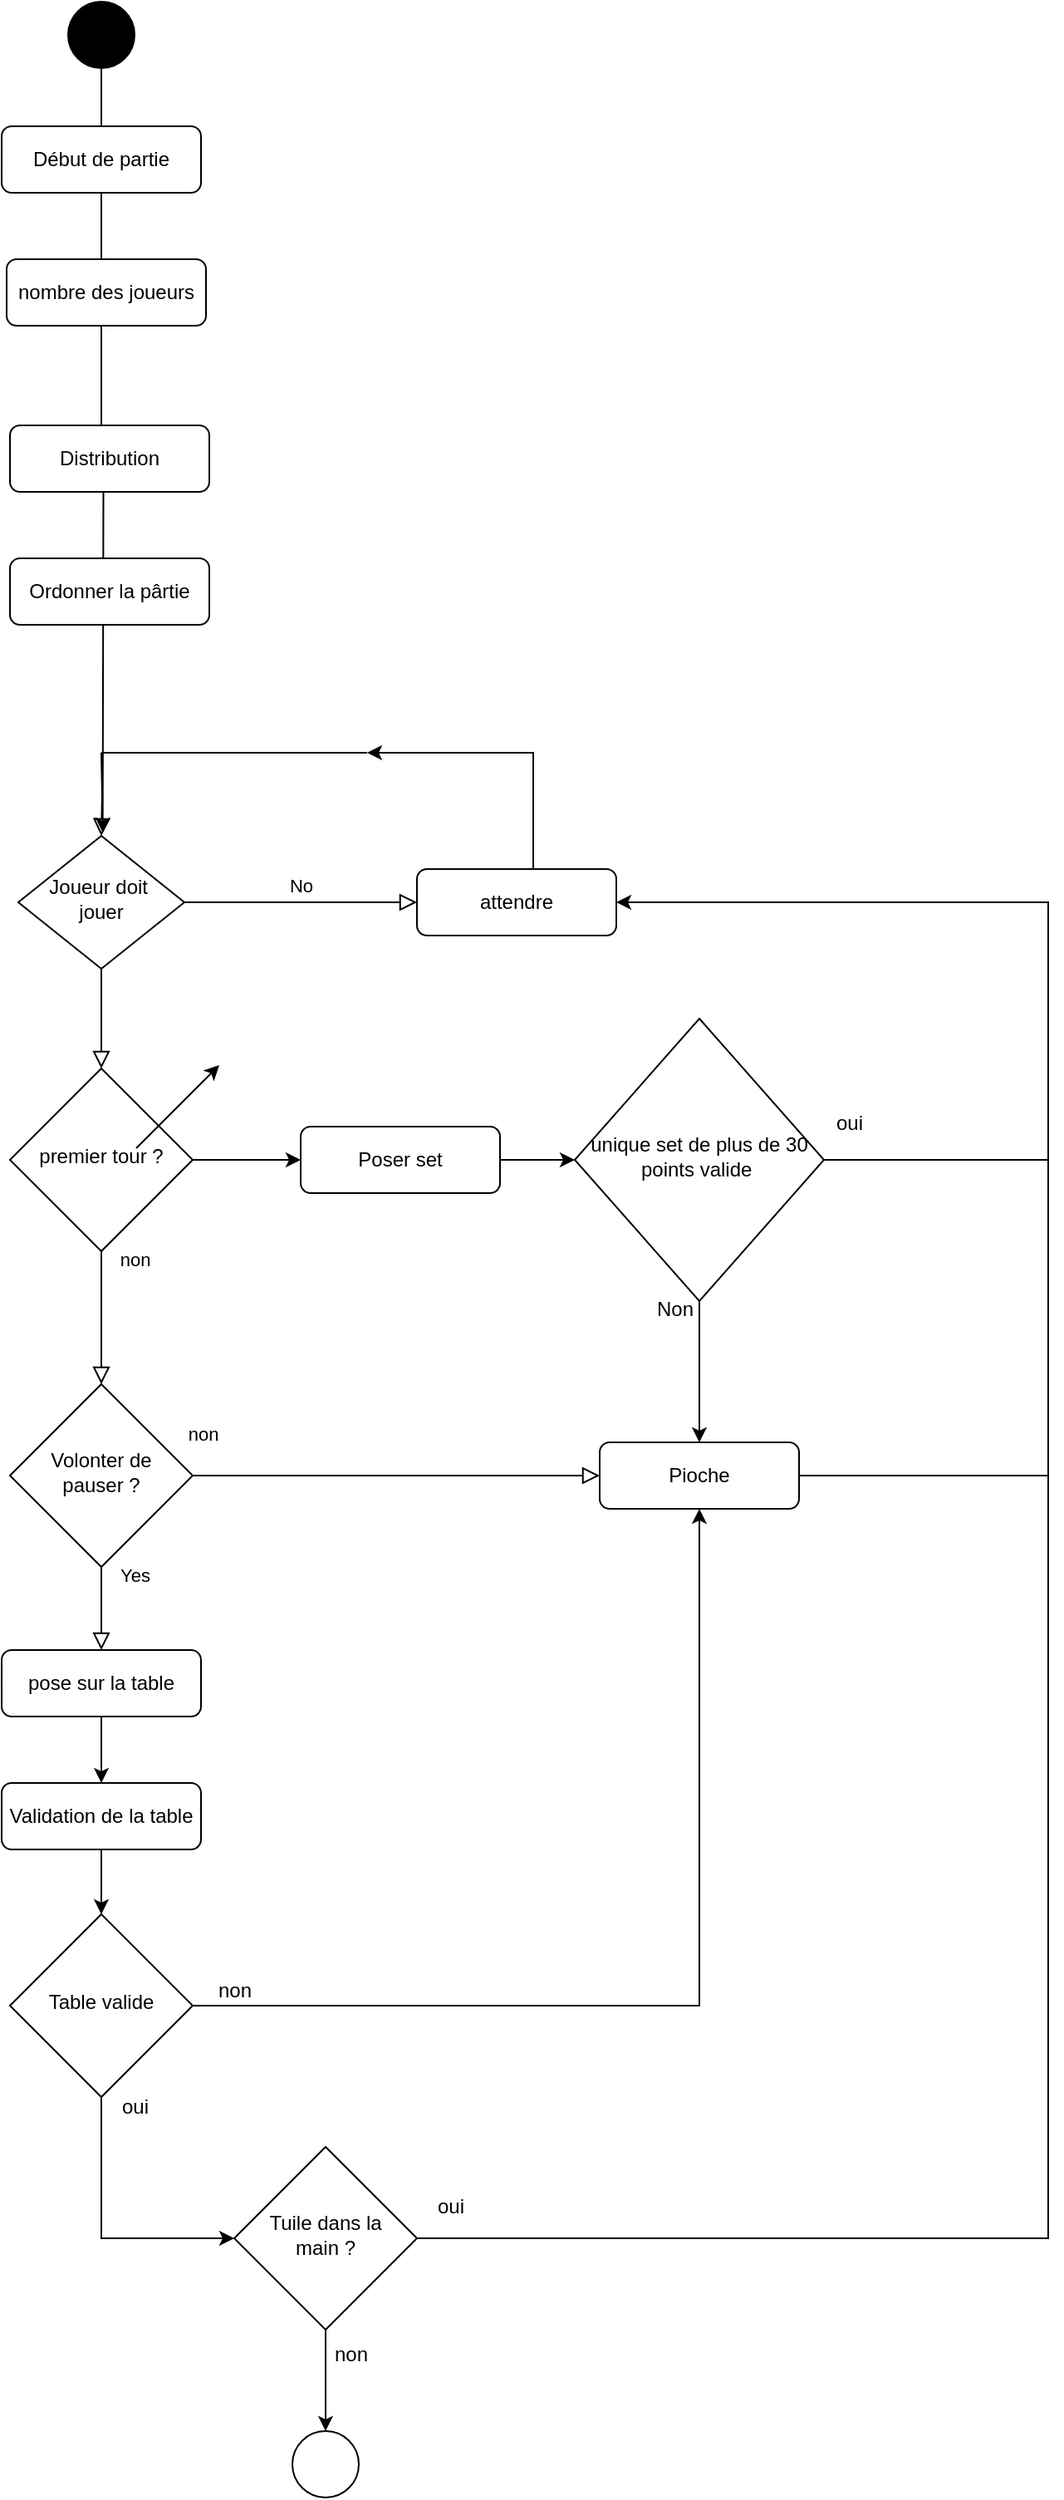 <mxfile version="24.7.17">
  <diagram id="C5RBs43oDa-KdzZeNtuy" name="Page-1">
    <mxGraphModel dx="2582" dy="1509" grid="1" gridSize="10" guides="1" tooltips="1" connect="1" arrows="0" fold="1" page="1" pageScale="1" pageWidth="827" pageHeight="1169" math="0" shadow="0">
      <root>
        <mxCell id="WIyWlLk6GJQsqaUBKTNV-0" />
        <mxCell id="WIyWlLk6GJQsqaUBKTNV-1" parent="WIyWlLk6GJQsqaUBKTNV-0" />
        <mxCell id="WIyWlLk6GJQsqaUBKTNV-2" value="" style="rounded=0;html=1;jettySize=auto;orthogonalLoop=1;fontSize=11;endArrow=block;endFill=0;endSize=8;strokeWidth=1;shadow=0;labelBackgroundColor=none;edgeStyle=orthogonalEdgeStyle;" parent="WIyWlLk6GJQsqaUBKTNV-1" target="WIyWlLk6GJQsqaUBKTNV-6" edge="1">
          <mxGeometry relative="1" as="geometry">
            <mxPoint x="159" y="512" as="sourcePoint" />
          </mxGeometry>
        </mxCell>
        <mxCell id="WIyWlLk6GJQsqaUBKTNV-4" value="non" style="rounded=0;html=1;jettySize=auto;orthogonalLoop=1;fontSize=11;endArrow=block;endFill=0;endSize=8;strokeWidth=1;shadow=0;labelBackgroundColor=none;edgeStyle=orthogonalEdgeStyle;" parent="WIyWlLk6GJQsqaUBKTNV-1" source="tHZ1R3sbHxkFijD3upq8-24" target="WIyWlLk6GJQsqaUBKTNV-10" edge="1">
          <mxGeometry x="-0.884" y="20" relative="1" as="geometry">
            <mxPoint as="offset" />
          </mxGeometry>
        </mxCell>
        <mxCell id="WIyWlLk6GJQsqaUBKTNV-5" value="No" style="edgeStyle=orthogonalEdgeStyle;rounded=0;html=1;jettySize=auto;orthogonalLoop=1;fontSize=11;endArrow=block;endFill=0;endSize=8;strokeWidth=1;shadow=0;labelBackgroundColor=none;" parent="WIyWlLk6GJQsqaUBKTNV-1" source="WIyWlLk6GJQsqaUBKTNV-6" target="WIyWlLk6GJQsqaUBKTNV-7" edge="1">
          <mxGeometry y="10" relative="1" as="geometry">
            <mxPoint as="offset" />
          </mxGeometry>
        </mxCell>
        <mxCell id="WIyWlLk6GJQsqaUBKTNV-6" value="Joueur doit&amp;nbsp;&lt;div&gt;jouer&lt;/div&gt;" style="rhombus;whiteSpace=wrap;html=1;shadow=0;fontFamily=Helvetica;fontSize=12;align=center;strokeWidth=1;spacing=6;spacingTop=-4;" parent="WIyWlLk6GJQsqaUBKTNV-1" vertex="1">
          <mxGeometry x="109" y="562" width="100" height="80" as="geometry" />
        </mxCell>
        <mxCell id="tHZ1R3sbHxkFijD3upq8-2" style="edgeStyle=orthogonalEdgeStyle;rounded=0;orthogonalLoop=1;jettySize=auto;html=1;" edge="1" parent="WIyWlLk6GJQsqaUBKTNV-1" source="WIyWlLk6GJQsqaUBKTNV-7">
          <mxGeometry relative="1" as="geometry">
            <mxPoint x="319" y="512" as="targetPoint" />
            <Array as="points">
              <mxPoint x="419" y="512" />
            </Array>
          </mxGeometry>
        </mxCell>
        <mxCell id="WIyWlLk6GJQsqaUBKTNV-7" value="attendre" style="rounded=1;whiteSpace=wrap;html=1;fontSize=12;glass=0;strokeWidth=1;shadow=0;" parent="WIyWlLk6GJQsqaUBKTNV-1" vertex="1">
          <mxGeometry x="349" y="582" width="120" height="40" as="geometry" />
        </mxCell>
        <mxCell id="WIyWlLk6GJQsqaUBKTNV-8" value="non" style="rounded=0;html=1;jettySize=auto;orthogonalLoop=1;fontSize=11;endArrow=block;endFill=0;endSize=8;strokeWidth=1;shadow=0;labelBackgroundColor=none;edgeStyle=orthogonalEdgeStyle;" parent="WIyWlLk6GJQsqaUBKTNV-1" source="WIyWlLk6GJQsqaUBKTNV-10" target="WIyWlLk6GJQsqaUBKTNV-11" edge="1">
          <mxGeometry x="-0.959" y="25" relative="1" as="geometry">
            <mxPoint x="1" as="offset" />
            <Array as="points">
              <mxPoint x="419" y="947" />
              <mxPoint x="419" y="947" />
            </Array>
          </mxGeometry>
        </mxCell>
        <mxCell id="WIyWlLk6GJQsqaUBKTNV-9" value="Yes" style="edgeStyle=orthogonalEdgeStyle;rounded=0;html=1;jettySize=auto;orthogonalLoop=1;fontSize=11;endArrow=block;endFill=0;endSize=8;strokeWidth=1;shadow=0;labelBackgroundColor=none;" parent="WIyWlLk6GJQsqaUBKTNV-1" source="WIyWlLk6GJQsqaUBKTNV-10" target="WIyWlLk6GJQsqaUBKTNV-12" edge="1">
          <mxGeometry x="-0.818" y="20" relative="1" as="geometry">
            <mxPoint as="offset" />
          </mxGeometry>
        </mxCell>
        <mxCell id="WIyWlLk6GJQsqaUBKTNV-10" value="Volonter de pauser ?" style="rhombus;whiteSpace=wrap;html=1;shadow=0;fontFamily=Helvetica;fontSize=12;align=center;strokeWidth=1;spacing=6;spacingTop=-4;" parent="WIyWlLk6GJQsqaUBKTNV-1" vertex="1">
          <mxGeometry x="104" y="892" width="110" height="110" as="geometry" />
        </mxCell>
        <mxCell id="tHZ1R3sbHxkFijD3upq8-30" style="rounded=0;orthogonalLoop=1;jettySize=auto;html=1;endArrow=none;endFill=0;" edge="1" parent="WIyWlLk6GJQsqaUBKTNV-1" source="WIyWlLk6GJQsqaUBKTNV-11">
          <mxGeometry relative="1" as="geometry">
            <mxPoint x="729" y="947" as="targetPoint" />
          </mxGeometry>
        </mxCell>
        <mxCell id="WIyWlLk6GJQsqaUBKTNV-11" value="Pioche" style="rounded=1;whiteSpace=wrap;html=1;fontSize=12;glass=0;strokeWidth=1;shadow=0;" parent="WIyWlLk6GJQsqaUBKTNV-1" vertex="1">
          <mxGeometry x="459" y="927" width="120" height="40" as="geometry" />
        </mxCell>
        <mxCell id="tHZ1R3sbHxkFijD3upq8-7" style="edgeStyle=orthogonalEdgeStyle;rounded=0;orthogonalLoop=1;jettySize=auto;html=1;entryX=0.5;entryY=0;entryDx=0;entryDy=0;" edge="1" parent="WIyWlLk6GJQsqaUBKTNV-1" source="tHZ1R3sbHxkFijD3upq8-21" target="tHZ1R3sbHxkFijD3upq8-6">
          <mxGeometry relative="1" as="geometry">
            <mxPoint x="159" y="1202" as="targetPoint" />
          </mxGeometry>
        </mxCell>
        <mxCell id="WIyWlLk6GJQsqaUBKTNV-12" value="pose sur la table" style="rounded=1;whiteSpace=wrap;html=1;fontSize=12;glass=0;strokeWidth=1;shadow=0;" parent="WIyWlLk6GJQsqaUBKTNV-1" vertex="1">
          <mxGeometry x="99" y="1052" width="120" height="40" as="geometry" />
        </mxCell>
        <mxCell id="tHZ1R3sbHxkFijD3upq8-1" value="" style="endArrow=none;html=1;rounded=0;" edge="1" parent="WIyWlLk6GJQsqaUBKTNV-1">
          <mxGeometry width="50" height="50" relative="1" as="geometry">
            <mxPoint x="159" y="512" as="sourcePoint" />
            <mxPoint x="319" y="512" as="targetPoint" />
          </mxGeometry>
        </mxCell>
        <mxCell id="tHZ1R3sbHxkFijD3upq8-41" style="edgeStyle=orthogonalEdgeStyle;rounded=0;orthogonalLoop=1;jettySize=auto;html=1;exitX=0.5;exitY=1;exitDx=0;exitDy=0;" edge="1" parent="WIyWlLk6GJQsqaUBKTNV-1" source="tHZ1R3sbHxkFijD3upq8-4">
          <mxGeometry relative="1" as="geometry">
            <mxPoint x="159.818" y="560" as="targetPoint" />
          </mxGeometry>
        </mxCell>
        <mxCell id="tHZ1R3sbHxkFijD3upq8-4" value="" style="ellipse;whiteSpace=wrap;html=1;aspect=fixed;fillColor=#000000;" vertex="1" parent="WIyWlLk6GJQsqaUBKTNV-1">
          <mxGeometry x="139" y="60" width="40" height="40" as="geometry" />
        </mxCell>
        <mxCell id="tHZ1R3sbHxkFijD3upq8-9" style="edgeStyle=orthogonalEdgeStyle;rounded=0;orthogonalLoop=1;jettySize=auto;html=1;entryX=0.5;entryY=1;entryDx=0;entryDy=0;" edge="1" parent="WIyWlLk6GJQsqaUBKTNV-1" source="tHZ1R3sbHxkFijD3upq8-6" target="WIyWlLk6GJQsqaUBKTNV-11">
          <mxGeometry relative="1" as="geometry">
            <mxPoint x="-41" y="1132" as="targetPoint" />
            <Array as="points">
              <mxPoint x="519" y="1266" />
            </Array>
          </mxGeometry>
        </mxCell>
        <mxCell id="tHZ1R3sbHxkFijD3upq8-13" style="edgeStyle=orthogonalEdgeStyle;rounded=0;orthogonalLoop=1;jettySize=auto;html=1;entryX=0;entryY=0.5;entryDx=0;entryDy=0;exitX=0.5;exitY=1;exitDx=0;exitDy=0;" edge="1" parent="WIyWlLk6GJQsqaUBKTNV-1" source="tHZ1R3sbHxkFijD3upq8-6" target="tHZ1R3sbHxkFijD3upq8-12">
          <mxGeometry relative="1" as="geometry" />
        </mxCell>
        <mxCell id="tHZ1R3sbHxkFijD3upq8-6" value="Table valide" style="rhombus;whiteSpace=wrap;html=1;shadow=0;fontFamily=Helvetica;fontSize=12;align=center;strokeWidth=1;spacing=6;spacingTop=-4;" vertex="1" parent="WIyWlLk6GJQsqaUBKTNV-1">
          <mxGeometry x="104" y="1211" width="110" height="110" as="geometry" />
        </mxCell>
        <mxCell id="tHZ1R3sbHxkFijD3upq8-10" value="oui" style="text;html=1;align=center;verticalAlign=middle;resizable=0;points=[];autosize=1;strokeColor=none;fillColor=none;" vertex="1" parent="WIyWlLk6GJQsqaUBKTNV-1">
          <mxGeometry x="159" y="1312" width="40" height="30" as="geometry" />
        </mxCell>
        <mxCell id="tHZ1R3sbHxkFijD3upq8-11" value="non" style="text;html=1;align=center;verticalAlign=middle;resizable=0;points=[];autosize=1;strokeColor=none;fillColor=none;" vertex="1" parent="WIyWlLk6GJQsqaUBKTNV-1">
          <mxGeometry x="219" y="1242" width="40" height="30" as="geometry" />
        </mxCell>
        <mxCell id="tHZ1R3sbHxkFijD3upq8-14" style="edgeStyle=orthogonalEdgeStyle;rounded=0;orthogonalLoop=1;jettySize=auto;html=1;" edge="1" parent="WIyWlLk6GJQsqaUBKTNV-1" source="tHZ1R3sbHxkFijD3upq8-12">
          <mxGeometry relative="1" as="geometry">
            <mxPoint x="294" y="1522" as="targetPoint" />
          </mxGeometry>
        </mxCell>
        <mxCell id="tHZ1R3sbHxkFijD3upq8-15" style="edgeStyle=orthogonalEdgeStyle;rounded=0;orthogonalLoop=1;jettySize=auto;html=1;entryX=1;entryY=0.5;entryDx=0;entryDy=0;" edge="1" parent="WIyWlLk6GJQsqaUBKTNV-1" source="tHZ1R3sbHxkFijD3upq8-12" target="WIyWlLk6GJQsqaUBKTNV-7">
          <mxGeometry relative="1" as="geometry">
            <Array as="points">
              <mxPoint x="729" y="1406" />
              <mxPoint x="729" y="602" />
            </Array>
          </mxGeometry>
        </mxCell>
        <mxCell id="tHZ1R3sbHxkFijD3upq8-12" value="Tuile dans la&lt;div&gt;main ?&lt;/div&gt;" style="rhombus;whiteSpace=wrap;html=1;shadow=0;fontFamily=Helvetica;fontSize=12;align=center;strokeWidth=1;spacing=6;spacingTop=-4;" vertex="1" parent="WIyWlLk6GJQsqaUBKTNV-1">
          <mxGeometry x="239" y="1351" width="110" height="110" as="geometry" />
        </mxCell>
        <mxCell id="tHZ1R3sbHxkFijD3upq8-16" value="oui" style="text;html=1;align=center;verticalAlign=middle;resizable=0;points=[];autosize=1;strokeColor=none;fillColor=none;" vertex="1" parent="WIyWlLk6GJQsqaUBKTNV-1">
          <mxGeometry x="349" y="1372" width="40" height="30" as="geometry" />
        </mxCell>
        <mxCell id="tHZ1R3sbHxkFijD3upq8-17" value="non" style="text;html=1;align=center;verticalAlign=middle;resizable=0;points=[];autosize=1;strokeColor=none;fillColor=none;" vertex="1" parent="WIyWlLk6GJQsqaUBKTNV-1">
          <mxGeometry x="289" y="1461" width="40" height="30" as="geometry" />
        </mxCell>
        <mxCell id="tHZ1R3sbHxkFijD3upq8-22" value="" style="edgeStyle=orthogonalEdgeStyle;rounded=0;orthogonalLoop=1;jettySize=auto;html=1;entryX=0.5;entryY=0;entryDx=0;entryDy=0;" edge="1" parent="WIyWlLk6GJQsqaUBKTNV-1" source="WIyWlLk6GJQsqaUBKTNV-12" target="tHZ1R3sbHxkFijD3upq8-21">
          <mxGeometry relative="1" as="geometry">
            <mxPoint x="159" y="1211" as="targetPoint" />
            <mxPoint x="159" y="1092" as="sourcePoint" />
          </mxGeometry>
        </mxCell>
        <mxCell id="tHZ1R3sbHxkFijD3upq8-21" value="Validation de la table" style="rounded=1;whiteSpace=wrap;html=1;fontSize=12;glass=0;strokeWidth=1;shadow=0;" vertex="1" parent="WIyWlLk6GJQsqaUBKTNV-1">
          <mxGeometry x="99" y="1132" width="120" height="40" as="geometry" />
        </mxCell>
        <mxCell id="tHZ1R3sbHxkFijD3upq8-23" value="" style="ellipse;whiteSpace=wrap;html=1;aspect=fixed;fillColor=#FFFFFF;" vertex="1" parent="WIyWlLk6GJQsqaUBKTNV-1">
          <mxGeometry x="274" y="1522" width="40" height="40" as="geometry" />
        </mxCell>
        <mxCell id="tHZ1R3sbHxkFijD3upq8-25" value="" style="rounded=0;html=1;jettySize=auto;orthogonalLoop=1;fontSize=11;endArrow=block;endFill=0;endSize=8;strokeWidth=1;shadow=0;labelBackgroundColor=none;edgeStyle=orthogonalEdgeStyle;" edge="1" parent="WIyWlLk6GJQsqaUBKTNV-1" source="WIyWlLk6GJQsqaUBKTNV-6" target="tHZ1R3sbHxkFijD3upq8-24">
          <mxGeometry x="-0.884" y="20" relative="1" as="geometry">
            <mxPoint as="offset" />
            <mxPoint x="159" y="642" as="sourcePoint" />
            <mxPoint x="159" y="815" as="targetPoint" />
          </mxGeometry>
        </mxCell>
        <mxCell id="tHZ1R3sbHxkFijD3upq8-26" style="edgeStyle=orthogonalEdgeStyle;rounded=0;orthogonalLoop=1;jettySize=auto;html=1;entryX=0;entryY=0.5;entryDx=0;entryDy=0;" edge="1" parent="WIyWlLk6GJQsqaUBKTNV-1" source="tHZ1R3sbHxkFijD3upq8-24" target="tHZ1R3sbHxkFijD3upq8-27">
          <mxGeometry relative="1" as="geometry">
            <mxPoint x="249" y="757" as="targetPoint" />
          </mxGeometry>
        </mxCell>
        <mxCell id="tHZ1R3sbHxkFijD3upq8-24" value="premier tour ?" style="rhombus;whiteSpace=wrap;html=1;shadow=0;fontFamily=Helvetica;fontSize=12;align=center;strokeWidth=1;spacing=6;spacingTop=-4;" vertex="1" parent="WIyWlLk6GJQsqaUBKTNV-1">
          <mxGeometry x="104" y="702" width="110" height="110" as="geometry" />
        </mxCell>
        <mxCell id="tHZ1R3sbHxkFijD3upq8-29" style="edgeStyle=orthogonalEdgeStyle;rounded=0;orthogonalLoop=1;jettySize=auto;html=1;entryX=0;entryY=0.5;entryDx=0;entryDy=0;" edge="1" parent="WIyWlLk6GJQsqaUBKTNV-1" source="tHZ1R3sbHxkFijD3upq8-27" target="tHZ1R3sbHxkFijD3upq8-28">
          <mxGeometry relative="1" as="geometry" />
        </mxCell>
        <mxCell id="tHZ1R3sbHxkFijD3upq8-27" value="Poser set" style="rounded=1;whiteSpace=wrap;html=1;fontSize=12;glass=0;strokeWidth=1;shadow=0;" vertex="1" parent="WIyWlLk6GJQsqaUBKTNV-1">
          <mxGeometry x="279" y="737" width="120" height="40" as="geometry" />
        </mxCell>
        <mxCell id="tHZ1R3sbHxkFijD3upq8-28" value="unique set de plus de 30 points valide&amp;nbsp;" style="rhombus;whiteSpace=wrap;html=1;shadow=0;fontFamily=Helvetica;fontSize=12;align=center;strokeWidth=1;spacing=6;spacingTop=-4;" vertex="1" parent="WIyWlLk6GJQsqaUBKTNV-1">
          <mxGeometry x="444" y="672" width="150" height="170" as="geometry" />
        </mxCell>
        <mxCell id="tHZ1R3sbHxkFijD3upq8-31" value="" style="endArrow=classic;html=1;rounded=0;entryX=0.5;entryY=0;entryDx=0;entryDy=0;exitX=0.5;exitY=1;exitDx=0;exitDy=0;" edge="1" parent="WIyWlLk6GJQsqaUBKTNV-1" source="tHZ1R3sbHxkFijD3upq8-28" target="WIyWlLk6GJQsqaUBKTNV-11">
          <mxGeometry width="50" height="50" relative="1" as="geometry">
            <mxPoint x="409" y="922" as="sourcePoint" />
            <mxPoint x="459" y="872" as="targetPoint" />
          </mxGeometry>
        </mxCell>
        <mxCell id="tHZ1R3sbHxkFijD3upq8-32" value="" style="endArrow=none;html=1;rounded=0;entryX=1;entryY=0.5;entryDx=0;entryDy=0;" edge="1" parent="WIyWlLk6GJQsqaUBKTNV-1" target="tHZ1R3sbHxkFijD3upq8-28">
          <mxGeometry width="50" height="50" relative="1" as="geometry">
            <mxPoint x="729" y="757" as="sourcePoint" />
            <mxPoint x="399" y="722" as="targetPoint" />
          </mxGeometry>
        </mxCell>
        <mxCell id="tHZ1R3sbHxkFijD3upq8-33" value="oui" style="text;html=1;align=center;verticalAlign=middle;resizable=0;points=[];autosize=1;strokeColor=none;fillColor=none;" vertex="1" parent="WIyWlLk6GJQsqaUBKTNV-1">
          <mxGeometry x="589" y="720" width="40" height="30" as="geometry" />
        </mxCell>
        <mxCell id="tHZ1R3sbHxkFijD3upq8-34" value="Non" style="text;html=1;align=center;verticalAlign=middle;resizable=0;points=[];autosize=1;strokeColor=none;fillColor=none;" vertex="1" parent="WIyWlLk6GJQsqaUBKTNV-1">
          <mxGeometry x="479" y="832" width="50" height="30" as="geometry" />
        </mxCell>
        <mxCell id="tHZ1R3sbHxkFijD3upq8-35" value="Début de partie" style="rounded=1;whiteSpace=wrap;html=1;fontSize=12;glass=0;strokeWidth=1;shadow=0;" vertex="1" parent="WIyWlLk6GJQsqaUBKTNV-1">
          <mxGeometry x="99" y="135" width="120" height="40" as="geometry" />
        </mxCell>
        <mxCell id="tHZ1R3sbHxkFijD3upq8-36" value="nombre des joueurs" style="rounded=1;whiteSpace=wrap;html=1;fontSize=12;glass=0;strokeWidth=1;shadow=0;" vertex="1" parent="WIyWlLk6GJQsqaUBKTNV-1">
          <mxGeometry x="102" y="215" width="120" height="40" as="geometry" />
        </mxCell>
        <mxCell id="tHZ1R3sbHxkFijD3upq8-37" value="Distribution" style="rounded=1;whiteSpace=wrap;html=1;fontSize=12;glass=0;strokeWidth=1;shadow=0;" vertex="1" parent="WIyWlLk6GJQsqaUBKTNV-1">
          <mxGeometry x="104" y="315" width="120" height="40" as="geometry" />
        </mxCell>
        <mxCell id="tHZ1R3sbHxkFijD3upq8-38" value="Ordonner la pârtie" style="rounded=1;whiteSpace=wrap;html=1;fontSize=12;glass=0;strokeWidth=1;shadow=0;" vertex="1" parent="WIyWlLk6GJQsqaUBKTNV-1">
          <mxGeometry x="104" y="395" width="120" height="40" as="geometry" />
        </mxCell>
        <mxCell id="tHZ1R3sbHxkFijD3upq8-40" value="" style="endArrow=classic;html=1;rounded=0;" edge="1" parent="WIyWlLk6GJQsqaUBKTNV-1">
          <mxGeometry width="50" height="50" relative="1" as="geometry">
            <mxPoint x="180" y="750" as="sourcePoint" />
            <mxPoint x="230" y="700" as="targetPoint" />
          </mxGeometry>
        </mxCell>
      </root>
    </mxGraphModel>
  </diagram>
</mxfile>
